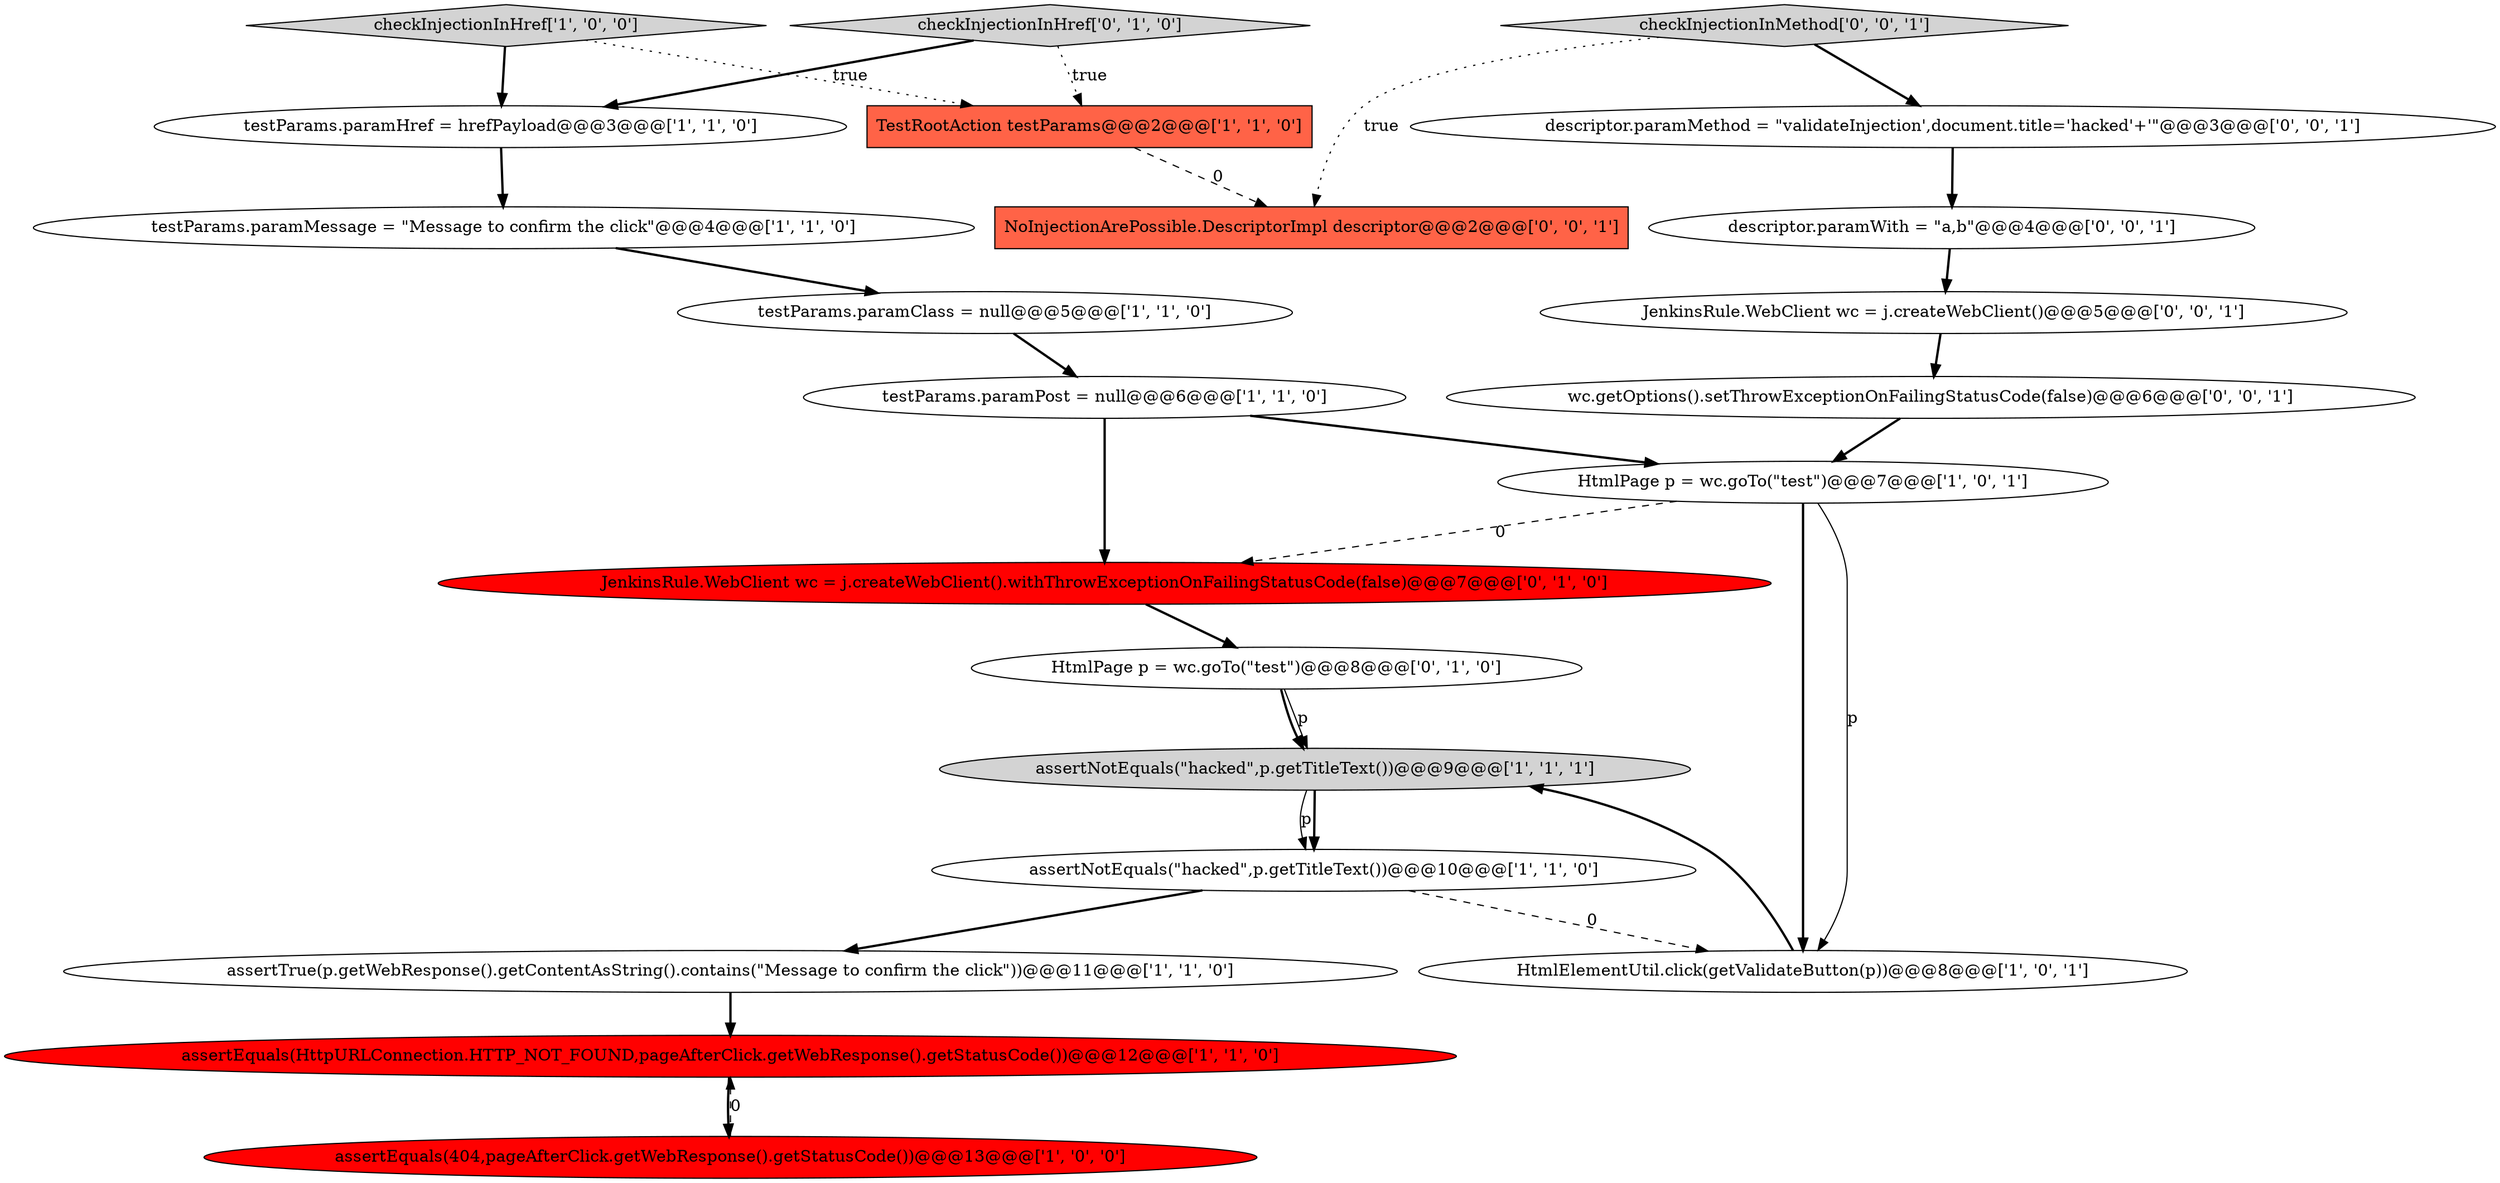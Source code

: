digraph {
18 [style = filled, label = "wc.getOptions().setThrowExceptionOnFailingStatusCode(false)@@@6@@@['0', '0', '1']", fillcolor = white, shape = ellipse image = "AAA0AAABBB3BBB"];
11 [style = filled, label = "testParams.paramClass = null@@@5@@@['1', '1', '0']", fillcolor = white, shape = ellipse image = "AAA0AAABBB1BBB"];
13 [style = filled, label = "HtmlPage p = wc.goTo(\"test\")@@@8@@@['0', '1', '0']", fillcolor = white, shape = ellipse image = "AAA0AAABBB2BBB"];
2 [style = filled, label = "assertEquals(HttpURLConnection.HTTP_NOT_FOUND,pageAfterClick.getWebResponse().getStatusCode())@@@12@@@['1', '1', '0']", fillcolor = red, shape = ellipse image = "AAA1AAABBB1BBB"];
9 [style = filled, label = "checkInjectionInHref['1', '0', '0']", fillcolor = lightgray, shape = diamond image = "AAA0AAABBB1BBB"];
3 [style = filled, label = "testParams.paramHref = hrefPayload@@@3@@@['1', '1', '0']", fillcolor = white, shape = ellipse image = "AAA0AAABBB1BBB"];
10 [style = filled, label = "assertNotEquals(\"hacked\",p.getTitleText())@@@9@@@['1', '1', '1']", fillcolor = lightgray, shape = ellipse image = "AAA0AAABBB1BBB"];
0 [style = filled, label = "testParams.paramMessage = \"Message to confirm the click\"@@@4@@@['1', '1', '0']", fillcolor = white, shape = ellipse image = "AAA0AAABBB1BBB"];
19 [style = filled, label = "JenkinsRule.WebClient wc = j.createWebClient()@@@5@@@['0', '0', '1']", fillcolor = white, shape = ellipse image = "AAA0AAABBB3BBB"];
5 [style = filled, label = "TestRootAction testParams@@@2@@@['1', '1', '0']", fillcolor = tomato, shape = box image = "AAA0AAABBB1BBB"];
16 [style = filled, label = "checkInjectionInMethod['0', '0', '1']", fillcolor = lightgray, shape = diamond image = "AAA0AAABBB3BBB"];
15 [style = filled, label = "checkInjectionInHref['0', '1', '0']", fillcolor = lightgray, shape = diamond image = "AAA0AAABBB2BBB"];
8 [style = filled, label = "assertTrue(p.getWebResponse().getContentAsString().contains(\"Message to confirm the click\"))@@@11@@@['1', '1', '0']", fillcolor = white, shape = ellipse image = "AAA0AAABBB1BBB"];
4 [style = filled, label = "assertEquals(404,pageAfterClick.getWebResponse().getStatusCode())@@@13@@@['1', '0', '0']", fillcolor = red, shape = ellipse image = "AAA1AAABBB1BBB"];
14 [style = filled, label = "JenkinsRule.WebClient wc = j.createWebClient().withThrowExceptionOnFailingStatusCode(false)@@@7@@@['0', '1', '0']", fillcolor = red, shape = ellipse image = "AAA1AAABBB2BBB"];
17 [style = filled, label = "NoInjectionArePossible.DescriptorImpl descriptor@@@2@@@['0', '0', '1']", fillcolor = tomato, shape = box image = "AAA0AAABBB3BBB"];
6 [style = filled, label = "testParams.paramPost = null@@@6@@@['1', '1', '0']", fillcolor = white, shape = ellipse image = "AAA0AAABBB1BBB"];
12 [style = filled, label = "HtmlElementUtil.click(getValidateButton(p))@@@8@@@['1', '0', '1']", fillcolor = white, shape = ellipse image = "AAA0AAABBB1BBB"];
1 [style = filled, label = "HtmlPage p = wc.goTo(\"test\")@@@7@@@['1', '0', '1']", fillcolor = white, shape = ellipse image = "AAA0AAABBB1BBB"];
20 [style = filled, label = "descriptor.paramMethod = \"validateInjection',document.title='hacked'+'\"@@@3@@@['0', '0', '1']", fillcolor = white, shape = ellipse image = "AAA0AAABBB3BBB"];
21 [style = filled, label = "descriptor.paramWith = \"a,b\"@@@4@@@['0', '0', '1']", fillcolor = white, shape = ellipse image = "AAA0AAABBB3BBB"];
7 [style = filled, label = "assertNotEquals(\"hacked\",p.getTitleText())@@@10@@@['1', '1', '0']", fillcolor = white, shape = ellipse image = "AAA0AAABBB1BBB"];
15->5 [style = dotted, label="true"];
13->10 [style = bold, label=""];
10->7 [style = solid, label="p"];
19->18 [style = bold, label=""];
21->19 [style = bold, label=""];
1->14 [style = dashed, label="0"];
11->6 [style = bold, label=""];
16->17 [style = dotted, label="true"];
0->11 [style = bold, label=""];
7->8 [style = bold, label=""];
15->3 [style = bold, label=""];
2->4 [style = bold, label=""];
10->7 [style = bold, label=""];
13->10 [style = solid, label="p"];
3->0 [style = bold, label=""];
20->21 [style = bold, label=""];
6->14 [style = bold, label=""];
6->1 [style = bold, label=""];
12->10 [style = bold, label=""];
5->17 [style = dashed, label="0"];
8->2 [style = bold, label=""];
18->1 [style = bold, label=""];
4->2 [style = dashed, label="0"];
1->12 [style = bold, label=""];
7->12 [style = dashed, label="0"];
9->3 [style = bold, label=""];
14->13 [style = bold, label=""];
16->20 [style = bold, label=""];
1->12 [style = solid, label="p"];
9->5 [style = dotted, label="true"];
}
